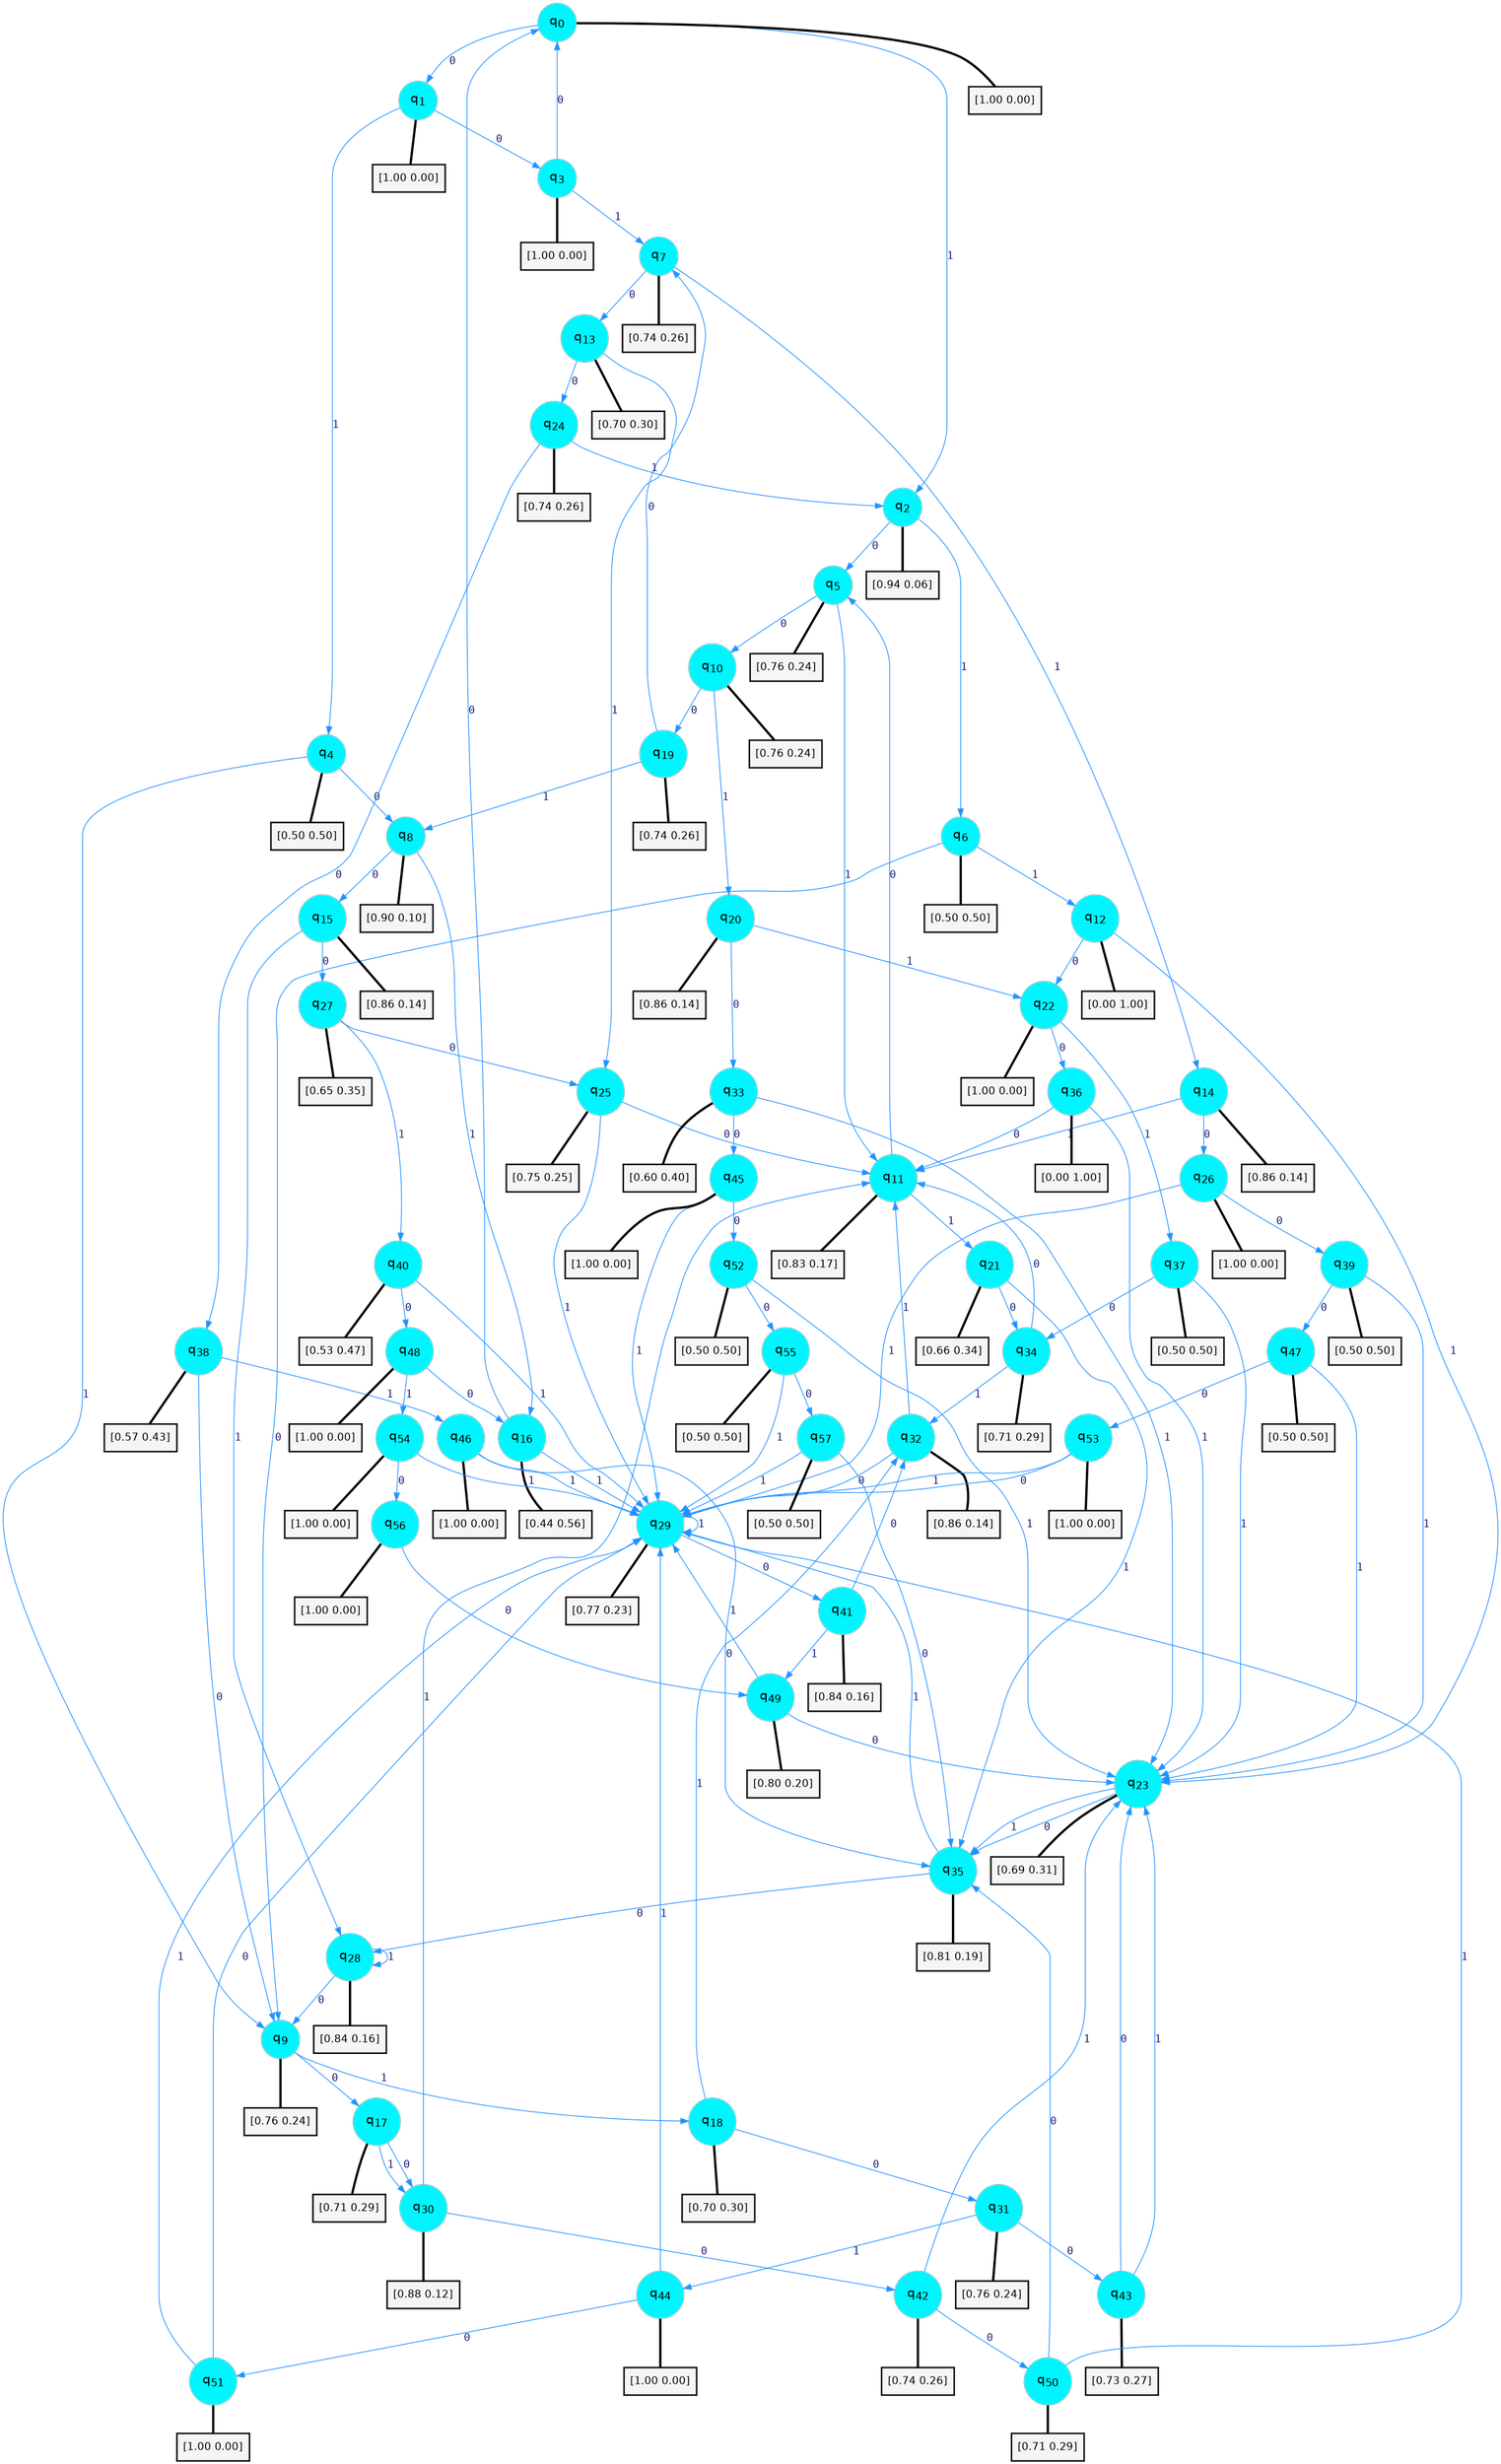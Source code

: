 digraph G {
graph [
bgcolor=transparent, dpi=300, rankdir=TD, size="40,25"];
node [
color=gray, fillcolor=turquoise1, fontcolor=black, fontname=Helvetica, fontsize=16, fontweight=bold, shape=circle, style=filled];
edge [
arrowsize=1, color=dodgerblue1, fontcolor=midnightblue, fontname=courier, fontweight=bold, penwidth=1, style=solid, weight=20];
0[label=<q<SUB>0</SUB>>];
1[label=<q<SUB>1</SUB>>];
2[label=<q<SUB>2</SUB>>];
3[label=<q<SUB>3</SUB>>];
4[label=<q<SUB>4</SUB>>];
5[label=<q<SUB>5</SUB>>];
6[label=<q<SUB>6</SUB>>];
7[label=<q<SUB>7</SUB>>];
8[label=<q<SUB>8</SUB>>];
9[label=<q<SUB>9</SUB>>];
10[label=<q<SUB>10</SUB>>];
11[label=<q<SUB>11</SUB>>];
12[label=<q<SUB>12</SUB>>];
13[label=<q<SUB>13</SUB>>];
14[label=<q<SUB>14</SUB>>];
15[label=<q<SUB>15</SUB>>];
16[label=<q<SUB>16</SUB>>];
17[label=<q<SUB>17</SUB>>];
18[label=<q<SUB>18</SUB>>];
19[label=<q<SUB>19</SUB>>];
20[label=<q<SUB>20</SUB>>];
21[label=<q<SUB>21</SUB>>];
22[label=<q<SUB>22</SUB>>];
23[label=<q<SUB>23</SUB>>];
24[label=<q<SUB>24</SUB>>];
25[label=<q<SUB>25</SUB>>];
26[label=<q<SUB>26</SUB>>];
27[label=<q<SUB>27</SUB>>];
28[label=<q<SUB>28</SUB>>];
29[label=<q<SUB>29</SUB>>];
30[label=<q<SUB>30</SUB>>];
31[label=<q<SUB>31</SUB>>];
32[label=<q<SUB>32</SUB>>];
33[label=<q<SUB>33</SUB>>];
34[label=<q<SUB>34</SUB>>];
35[label=<q<SUB>35</SUB>>];
36[label=<q<SUB>36</SUB>>];
37[label=<q<SUB>37</SUB>>];
38[label=<q<SUB>38</SUB>>];
39[label=<q<SUB>39</SUB>>];
40[label=<q<SUB>40</SUB>>];
41[label=<q<SUB>41</SUB>>];
42[label=<q<SUB>42</SUB>>];
43[label=<q<SUB>43</SUB>>];
44[label=<q<SUB>44</SUB>>];
45[label=<q<SUB>45</SUB>>];
46[label=<q<SUB>46</SUB>>];
47[label=<q<SUB>47</SUB>>];
48[label=<q<SUB>48</SUB>>];
49[label=<q<SUB>49</SUB>>];
50[label=<q<SUB>50</SUB>>];
51[label=<q<SUB>51</SUB>>];
52[label=<q<SUB>52</SUB>>];
53[label=<q<SUB>53</SUB>>];
54[label=<q<SUB>54</SUB>>];
55[label=<q<SUB>55</SUB>>];
56[label=<q<SUB>56</SUB>>];
57[label=<q<SUB>57</SUB>>];
58[label="[1.00 0.00]", shape=box,fontcolor=black, fontname=Helvetica, fontsize=14, penwidth=2, fillcolor=whitesmoke,color=black];
59[label="[1.00 0.00]", shape=box,fontcolor=black, fontname=Helvetica, fontsize=14, penwidth=2, fillcolor=whitesmoke,color=black];
60[label="[0.94 0.06]", shape=box,fontcolor=black, fontname=Helvetica, fontsize=14, penwidth=2, fillcolor=whitesmoke,color=black];
61[label="[1.00 0.00]", shape=box,fontcolor=black, fontname=Helvetica, fontsize=14, penwidth=2, fillcolor=whitesmoke,color=black];
62[label="[0.50 0.50]", shape=box,fontcolor=black, fontname=Helvetica, fontsize=14, penwidth=2, fillcolor=whitesmoke,color=black];
63[label="[0.76 0.24]", shape=box,fontcolor=black, fontname=Helvetica, fontsize=14, penwidth=2, fillcolor=whitesmoke,color=black];
64[label="[0.50 0.50]", shape=box,fontcolor=black, fontname=Helvetica, fontsize=14, penwidth=2, fillcolor=whitesmoke,color=black];
65[label="[0.74 0.26]", shape=box,fontcolor=black, fontname=Helvetica, fontsize=14, penwidth=2, fillcolor=whitesmoke,color=black];
66[label="[0.90 0.10]", shape=box,fontcolor=black, fontname=Helvetica, fontsize=14, penwidth=2, fillcolor=whitesmoke,color=black];
67[label="[0.76 0.24]", shape=box,fontcolor=black, fontname=Helvetica, fontsize=14, penwidth=2, fillcolor=whitesmoke,color=black];
68[label="[0.76 0.24]", shape=box,fontcolor=black, fontname=Helvetica, fontsize=14, penwidth=2, fillcolor=whitesmoke,color=black];
69[label="[0.83 0.17]", shape=box,fontcolor=black, fontname=Helvetica, fontsize=14, penwidth=2, fillcolor=whitesmoke,color=black];
70[label="[0.00 1.00]", shape=box,fontcolor=black, fontname=Helvetica, fontsize=14, penwidth=2, fillcolor=whitesmoke,color=black];
71[label="[0.70 0.30]", shape=box,fontcolor=black, fontname=Helvetica, fontsize=14, penwidth=2, fillcolor=whitesmoke,color=black];
72[label="[0.86 0.14]", shape=box,fontcolor=black, fontname=Helvetica, fontsize=14, penwidth=2, fillcolor=whitesmoke,color=black];
73[label="[0.86 0.14]", shape=box,fontcolor=black, fontname=Helvetica, fontsize=14, penwidth=2, fillcolor=whitesmoke,color=black];
74[label="[0.44 0.56]", shape=box,fontcolor=black, fontname=Helvetica, fontsize=14, penwidth=2, fillcolor=whitesmoke,color=black];
75[label="[0.71 0.29]", shape=box,fontcolor=black, fontname=Helvetica, fontsize=14, penwidth=2, fillcolor=whitesmoke,color=black];
76[label="[0.70 0.30]", shape=box,fontcolor=black, fontname=Helvetica, fontsize=14, penwidth=2, fillcolor=whitesmoke,color=black];
77[label="[0.74 0.26]", shape=box,fontcolor=black, fontname=Helvetica, fontsize=14, penwidth=2, fillcolor=whitesmoke,color=black];
78[label="[0.86 0.14]", shape=box,fontcolor=black, fontname=Helvetica, fontsize=14, penwidth=2, fillcolor=whitesmoke,color=black];
79[label="[0.66 0.34]", shape=box,fontcolor=black, fontname=Helvetica, fontsize=14, penwidth=2, fillcolor=whitesmoke,color=black];
80[label="[1.00 0.00]", shape=box,fontcolor=black, fontname=Helvetica, fontsize=14, penwidth=2, fillcolor=whitesmoke,color=black];
81[label="[0.69 0.31]", shape=box,fontcolor=black, fontname=Helvetica, fontsize=14, penwidth=2, fillcolor=whitesmoke,color=black];
82[label="[0.74 0.26]", shape=box,fontcolor=black, fontname=Helvetica, fontsize=14, penwidth=2, fillcolor=whitesmoke,color=black];
83[label="[0.75 0.25]", shape=box,fontcolor=black, fontname=Helvetica, fontsize=14, penwidth=2, fillcolor=whitesmoke,color=black];
84[label="[1.00 0.00]", shape=box,fontcolor=black, fontname=Helvetica, fontsize=14, penwidth=2, fillcolor=whitesmoke,color=black];
85[label="[0.65 0.35]", shape=box,fontcolor=black, fontname=Helvetica, fontsize=14, penwidth=2, fillcolor=whitesmoke,color=black];
86[label="[0.84 0.16]", shape=box,fontcolor=black, fontname=Helvetica, fontsize=14, penwidth=2, fillcolor=whitesmoke,color=black];
87[label="[0.77 0.23]", shape=box,fontcolor=black, fontname=Helvetica, fontsize=14, penwidth=2, fillcolor=whitesmoke,color=black];
88[label="[0.88 0.12]", shape=box,fontcolor=black, fontname=Helvetica, fontsize=14, penwidth=2, fillcolor=whitesmoke,color=black];
89[label="[0.76 0.24]", shape=box,fontcolor=black, fontname=Helvetica, fontsize=14, penwidth=2, fillcolor=whitesmoke,color=black];
90[label="[0.86 0.14]", shape=box,fontcolor=black, fontname=Helvetica, fontsize=14, penwidth=2, fillcolor=whitesmoke,color=black];
91[label="[0.60 0.40]", shape=box,fontcolor=black, fontname=Helvetica, fontsize=14, penwidth=2, fillcolor=whitesmoke,color=black];
92[label="[0.71 0.29]", shape=box,fontcolor=black, fontname=Helvetica, fontsize=14, penwidth=2, fillcolor=whitesmoke,color=black];
93[label="[0.81 0.19]", shape=box,fontcolor=black, fontname=Helvetica, fontsize=14, penwidth=2, fillcolor=whitesmoke,color=black];
94[label="[0.00 1.00]", shape=box,fontcolor=black, fontname=Helvetica, fontsize=14, penwidth=2, fillcolor=whitesmoke,color=black];
95[label="[0.50 0.50]", shape=box,fontcolor=black, fontname=Helvetica, fontsize=14, penwidth=2, fillcolor=whitesmoke,color=black];
96[label="[0.57 0.43]", shape=box,fontcolor=black, fontname=Helvetica, fontsize=14, penwidth=2, fillcolor=whitesmoke,color=black];
97[label="[0.50 0.50]", shape=box,fontcolor=black, fontname=Helvetica, fontsize=14, penwidth=2, fillcolor=whitesmoke,color=black];
98[label="[0.53 0.47]", shape=box,fontcolor=black, fontname=Helvetica, fontsize=14, penwidth=2, fillcolor=whitesmoke,color=black];
99[label="[0.84 0.16]", shape=box,fontcolor=black, fontname=Helvetica, fontsize=14, penwidth=2, fillcolor=whitesmoke,color=black];
100[label="[0.74 0.26]", shape=box,fontcolor=black, fontname=Helvetica, fontsize=14, penwidth=2, fillcolor=whitesmoke,color=black];
101[label="[0.73 0.27]", shape=box,fontcolor=black, fontname=Helvetica, fontsize=14, penwidth=2, fillcolor=whitesmoke,color=black];
102[label="[1.00 0.00]", shape=box,fontcolor=black, fontname=Helvetica, fontsize=14, penwidth=2, fillcolor=whitesmoke,color=black];
103[label="[1.00 0.00]", shape=box,fontcolor=black, fontname=Helvetica, fontsize=14, penwidth=2, fillcolor=whitesmoke,color=black];
104[label="[1.00 0.00]", shape=box,fontcolor=black, fontname=Helvetica, fontsize=14, penwidth=2, fillcolor=whitesmoke,color=black];
105[label="[0.50 0.50]", shape=box,fontcolor=black, fontname=Helvetica, fontsize=14, penwidth=2, fillcolor=whitesmoke,color=black];
106[label="[1.00 0.00]", shape=box,fontcolor=black, fontname=Helvetica, fontsize=14, penwidth=2, fillcolor=whitesmoke,color=black];
107[label="[0.80 0.20]", shape=box,fontcolor=black, fontname=Helvetica, fontsize=14, penwidth=2, fillcolor=whitesmoke,color=black];
108[label="[0.71 0.29]", shape=box,fontcolor=black, fontname=Helvetica, fontsize=14, penwidth=2, fillcolor=whitesmoke,color=black];
109[label="[1.00 0.00]", shape=box,fontcolor=black, fontname=Helvetica, fontsize=14, penwidth=2, fillcolor=whitesmoke,color=black];
110[label="[0.50 0.50]", shape=box,fontcolor=black, fontname=Helvetica, fontsize=14, penwidth=2, fillcolor=whitesmoke,color=black];
111[label="[1.00 0.00]", shape=box,fontcolor=black, fontname=Helvetica, fontsize=14, penwidth=2, fillcolor=whitesmoke,color=black];
112[label="[1.00 0.00]", shape=box,fontcolor=black, fontname=Helvetica, fontsize=14, penwidth=2, fillcolor=whitesmoke,color=black];
113[label="[0.50 0.50]", shape=box,fontcolor=black, fontname=Helvetica, fontsize=14, penwidth=2, fillcolor=whitesmoke,color=black];
114[label="[1.00 0.00]", shape=box,fontcolor=black, fontname=Helvetica, fontsize=14, penwidth=2, fillcolor=whitesmoke,color=black];
115[label="[0.50 0.50]", shape=box,fontcolor=black, fontname=Helvetica, fontsize=14, penwidth=2, fillcolor=whitesmoke,color=black];
0->1 [label=0];
0->2 [label=1];
0->58 [arrowhead=none, penwidth=3,color=black];
1->3 [label=0];
1->4 [label=1];
1->59 [arrowhead=none, penwidth=3,color=black];
2->5 [label=0];
2->6 [label=1];
2->60 [arrowhead=none, penwidth=3,color=black];
3->0 [label=0];
3->7 [label=1];
3->61 [arrowhead=none, penwidth=3,color=black];
4->8 [label=0];
4->9 [label=1];
4->62 [arrowhead=none, penwidth=3,color=black];
5->10 [label=0];
5->11 [label=1];
5->63 [arrowhead=none, penwidth=3,color=black];
6->9 [label=0];
6->12 [label=1];
6->64 [arrowhead=none, penwidth=3,color=black];
7->13 [label=0];
7->14 [label=1];
7->65 [arrowhead=none, penwidth=3,color=black];
8->15 [label=0];
8->16 [label=1];
8->66 [arrowhead=none, penwidth=3,color=black];
9->17 [label=0];
9->18 [label=1];
9->67 [arrowhead=none, penwidth=3,color=black];
10->19 [label=0];
10->20 [label=1];
10->68 [arrowhead=none, penwidth=3,color=black];
11->5 [label=0];
11->21 [label=1];
11->69 [arrowhead=none, penwidth=3,color=black];
12->22 [label=0];
12->23 [label=1];
12->70 [arrowhead=none, penwidth=3,color=black];
13->24 [label=0];
13->25 [label=1];
13->71 [arrowhead=none, penwidth=3,color=black];
14->26 [label=0];
14->11 [label=1];
14->72 [arrowhead=none, penwidth=3,color=black];
15->27 [label=0];
15->28 [label=1];
15->73 [arrowhead=none, penwidth=3,color=black];
16->0 [label=0];
16->29 [label=1];
16->74 [arrowhead=none, penwidth=3,color=black];
17->30 [label=0];
17->30 [label=1];
17->75 [arrowhead=none, penwidth=3,color=black];
18->31 [label=0];
18->32 [label=1];
18->76 [arrowhead=none, penwidth=3,color=black];
19->7 [label=0];
19->8 [label=1];
19->77 [arrowhead=none, penwidth=3,color=black];
20->33 [label=0];
20->22 [label=1];
20->78 [arrowhead=none, penwidth=3,color=black];
21->34 [label=0];
21->35 [label=1];
21->79 [arrowhead=none, penwidth=3,color=black];
22->36 [label=0];
22->37 [label=1];
22->80 [arrowhead=none, penwidth=3,color=black];
23->35 [label=0];
23->35 [label=1];
23->81 [arrowhead=none, penwidth=3,color=black];
24->38 [label=0];
24->2 [label=1];
24->82 [arrowhead=none, penwidth=3,color=black];
25->11 [label=0];
25->29 [label=1];
25->83 [arrowhead=none, penwidth=3,color=black];
26->39 [label=0];
26->29 [label=1];
26->84 [arrowhead=none, penwidth=3,color=black];
27->25 [label=0];
27->40 [label=1];
27->85 [arrowhead=none, penwidth=3,color=black];
28->9 [label=0];
28->28 [label=1];
28->86 [arrowhead=none, penwidth=3,color=black];
29->41 [label=0];
29->29 [label=1];
29->87 [arrowhead=none, penwidth=3,color=black];
30->42 [label=0];
30->11 [label=1];
30->88 [arrowhead=none, penwidth=3,color=black];
31->43 [label=0];
31->44 [label=1];
31->89 [arrowhead=none, penwidth=3,color=black];
32->29 [label=0];
32->11 [label=1];
32->90 [arrowhead=none, penwidth=3,color=black];
33->45 [label=0];
33->23 [label=1];
33->91 [arrowhead=none, penwidth=3,color=black];
34->11 [label=0];
34->32 [label=1];
34->92 [arrowhead=none, penwidth=3,color=black];
35->28 [label=0];
35->29 [label=1];
35->93 [arrowhead=none, penwidth=3,color=black];
36->11 [label=0];
36->23 [label=1];
36->94 [arrowhead=none, penwidth=3,color=black];
37->34 [label=0];
37->23 [label=1];
37->95 [arrowhead=none, penwidth=3,color=black];
38->9 [label=0];
38->46 [label=1];
38->96 [arrowhead=none, penwidth=3,color=black];
39->47 [label=0];
39->23 [label=1];
39->97 [arrowhead=none, penwidth=3,color=black];
40->48 [label=0];
40->29 [label=1];
40->98 [arrowhead=none, penwidth=3,color=black];
41->32 [label=0];
41->49 [label=1];
41->99 [arrowhead=none, penwidth=3,color=black];
42->50 [label=0];
42->23 [label=1];
42->100 [arrowhead=none, penwidth=3,color=black];
43->23 [label=0];
43->23 [label=1];
43->101 [arrowhead=none, penwidth=3,color=black];
44->51 [label=0];
44->29 [label=1];
44->102 [arrowhead=none, penwidth=3,color=black];
45->52 [label=0];
45->29 [label=1];
45->103 [arrowhead=none, penwidth=3,color=black];
46->35 [label=0];
46->29 [label=1];
46->104 [arrowhead=none, penwidth=3,color=black];
47->53 [label=0];
47->23 [label=1];
47->105 [arrowhead=none, penwidth=3,color=black];
48->16 [label=0];
48->54 [label=1];
48->106 [arrowhead=none, penwidth=3,color=black];
49->23 [label=0];
49->29 [label=1];
49->107 [arrowhead=none, penwidth=3,color=black];
50->35 [label=0];
50->29 [label=1];
50->108 [arrowhead=none, penwidth=3,color=black];
51->29 [label=0];
51->29 [label=1];
51->109 [arrowhead=none, penwidth=3,color=black];
52->55 [label=0];
52->23 [label=1];
52->110 [arrowhead=none, penwidth=3,color=black];
53->29 [label=0];
53->29 [label=1];
53->111 [arrowhead=none, penwidth=3,color=black];
54->56 [label=0];
54->29 [label=1];
54->112 [arrowhead=none, penwidth=3,color=black];
55->57 [label=0];
55->29 [label=1];
55->113 [arrowhead=none, penwidth=3,color=black];
56->49 [label=0];
56->114 [arrowhead=none, penwidth=3,color=black];
57->35 [label=0];
57->29 [label=1];
57->115 [arrowhead=none, penwidth=3,color=black];
}
